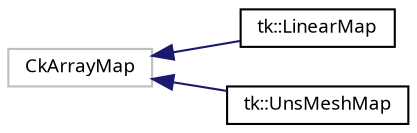 digraph "Graphical Class Hierarchy"
{
 // INTERACTIVE_SVG=YES
  bgcolor="transparent";
  edge [fontname="sans-serif",fontsize="9",labelfontname="sans-serif",labelfontsize="9"];
  node [fontname="sans-serif",fontsize="9",shape=record];
  rankdir="LR";
  Node1 [label="CkArrayMap",height=0.2,width=0.4,color="grey75"];
  Node1 -> Node2 [dir="back",color="midnightblue",fontsize="9",style="solid",fontname="sans-serif"];
  Node2 [label="tk::LinearMap",height=0.2,width=0.4,color="black",URL="$classtk_1_1_linear_map.html"];
  Node1 -> Node3 [dir="back",color="midnightblue",fontsize="9",style="solid",fontname="sans-serif"];
  Node3 [label="tk::UnsMeshMap",height=0.2,width=0.4,color="black",URL="$classtk_1_1_uns_mesh_map.html",tooltip="Charm++ array map for initial placement of array elements using an unstructured grid. "];
}
